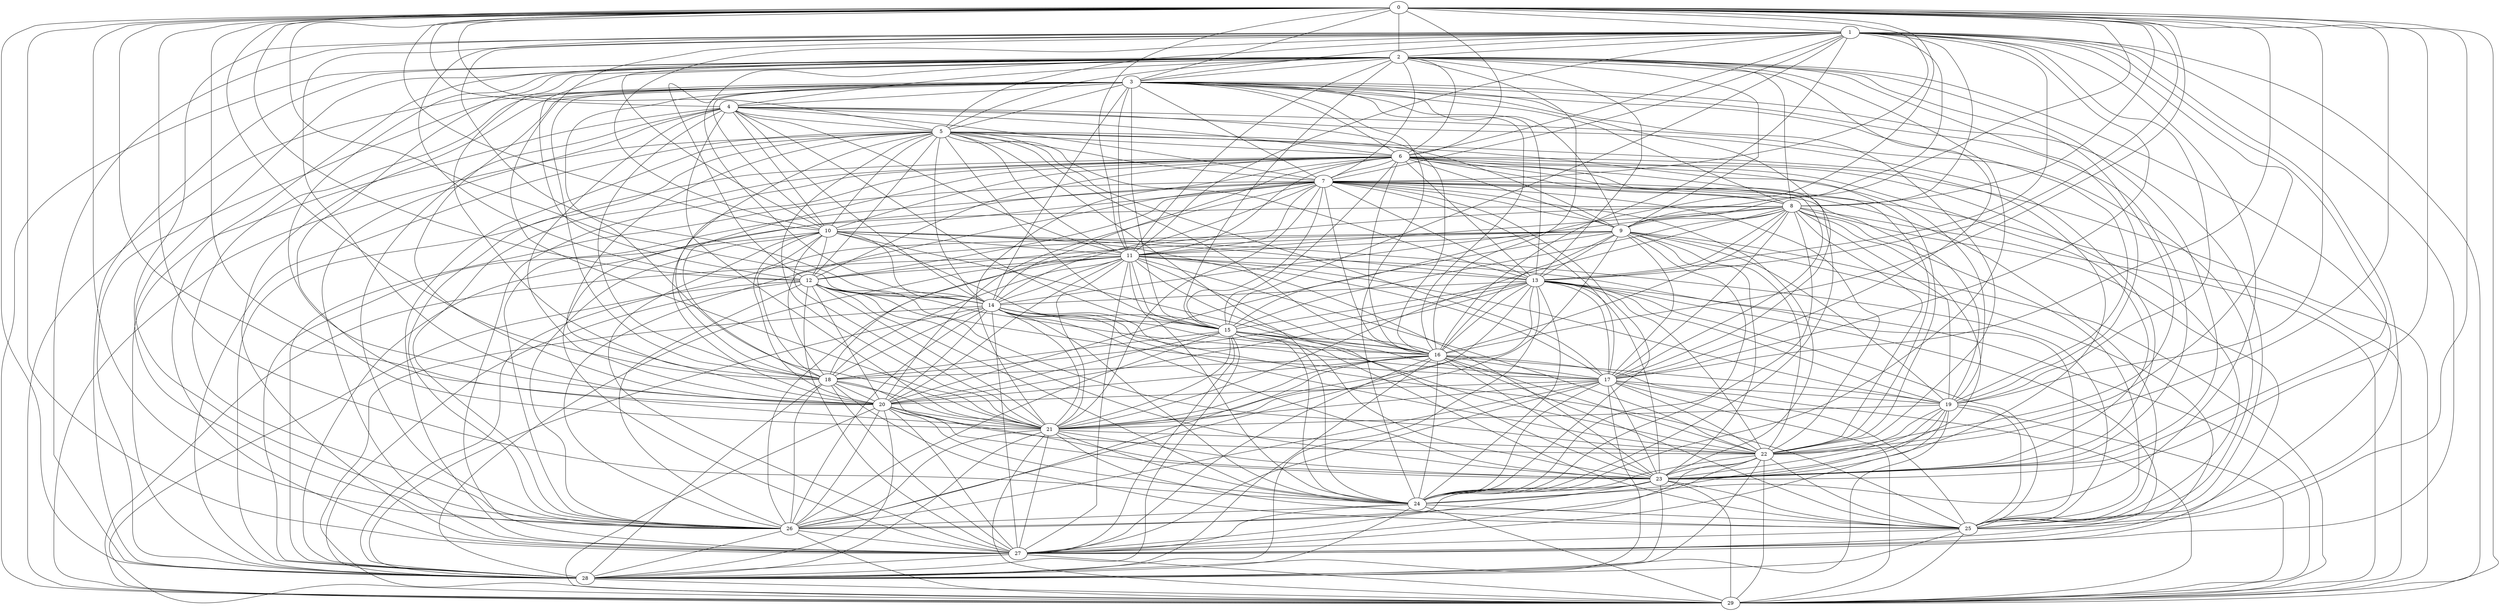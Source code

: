 graph grafoGeografico_30_80  {
0;
1;
2;
3;
4;
5;
6;
7;
8;
9;
10;
11;
12;
13;
14;
15;
16;
17;
18;
19;
20;
21;
22;
23;
24;
25;
26;
27;
28;
29;
0 -- 1;
0 -- 2;
0 -- 3;
0 -- 4;
0 -- 5;
0 -- 6;
0 -- 7;
0 -- 8;
0 -- 9;
0 -- 10;
0 -- 11;
0 -- 12;
0 -- 13;
0 -- 14;
0 -- 15;
0 -- 16;
0 -- 17;
0 -- 18;
0 -- 19;
0 -- 20;
0 -- 21;
0 -- 22;
0 -- 23;
0 -- 24;
0 -- 25;
0 -- 26;
0 -- 27;
0 -- 28;
0 -- 29;
1 -- 2;
1 -- 3;
1 -- 5;
1 -- 6;
1 -- 7;
1 -- 8;
1 -- 9;
1 -- 10;
1 -- 11;
1 -- 12;
1 -- 13;
1 -- 14;
1 -- 15;
1 -- 16;
1 -- 17;
1 -- 19;
1 -- 20;
1 -- 21;
1 -- 22;
1 -- 23;
1 -- 24;
1 -- 25;
1 -- 26;
1 -- 27;
1 -- 28;
1 -- 29;
2 -- 3;
2 -- 4;
2 -- 5;
2 -- 6;
2 -- 7;
2 -- 8;
2 -- 9;
2 -- 10;
2 -- 11;
2 -- 12;
2 -- 13;
2 -- 14;
2 -- 15;
2 -- 16;
2 -- 17;
2 -- 18;
2 -- 19;
2 -- 20;
2 -- 21;
2 -- 22;
2 -- 23;
2 -- 24;
2 -- 25;
2 -- 26;
2 -- 27;
2 -- 28;
2 -- 29;
3 -- 4;
3 -- 5;
3 -- 6;
3 -- 7;
3 -- 8;
3 -- 9;
3 -- 10;
3 -- 11;
3 -- 12;
3 -- 13;
3 -- 14;
3 -- 15;
3 -- 16;
3 -- 17;
3 -- 18;
3 -- 19;
3 -- 20;
3 -- 21;
3 -- 22;
3 -- 23;
3 -- 24;
3 -- 25;
3 -- 26;
3 -- 27;
3 -- 28;
3 -- 29;
4 -- 5;
4 -- 6;
4 -- 7;
4 -- 10;
4 -- 11;
4 -- 14;
4 -- 15;
4 -- 16;
4 -- 18;
4 -- 20;
4 -- 21;
4 -- 23;
4 -- 25;
4 -- 26;
4 -- 27;
4 -- 28;
5 -- 6;
5 -- 7;
5 -- 9;
5 -- 10;
5 -- 11;
5 -- 12;
5 -- 13;
5 -- 14;
5 -- 15;
5 -- 16;
5 -- 17;
5 -- 18;
5 -- 20;
5 -- 21;
5 -- 22;
5 -- 23;
5 -- 24;
5 -- 26;
5 -- 27;
5 -- 28;
5 -- 29;
6 -- 7;
6 -- 8;
6 -- 9;
6 -- 10;
6 -- 11;
6 -- 12;
6 -- 13;
6 -- 14;
6 -- 15;
6 -- 16;
6 -- 17;
6 -- 18;
6 -- 19;
6 -- 20;
6 -- 21;
6 -- 22;
6 -- 23;
6 -- 24;
6 -- 25;
6 -- 26;
6 -- 27;
6 -- 28;
6 -- 29;
7 -- 8;
7 -- 9;
7 -- 10;
7 -- 11;
7 -- 12;
7 -- 13;
7 -- 14;
7 -- 15;
7 -- 16;
7 -- 17;
7 -- 18;
7 -- 19;
7 -- 20;
7 -- 21;
7 -- 22;
7 -- 23;
7 -- 24;
7 -- 25;
7 -- 26;
7 -- 27;
7 -- 28;
7 -- 29;
8 -- 9;
8 -- 11;
8 -- 13;
8 -- 14;
8 -- 15;
8 -- 16;
8 -- 17;
8 -- 18;
8 -- 19;
8 -- 21;
8 -- 22;
8 -- 23;
8 -- 24;
8 -- 25;
8 -- 27;
8 -- 28;
8 -- 29;
9 -- 11;
9 -- 12;
9 -- 13;
9 -- 16;
9 -- 17;
9 -- 19;
9 -- 20;
9 -- 21;
9 -- 22;
9 -- 23;
9 -- 24;
9 -- 26;
9 -- 27;
9 -- 28;
9 -- 29;
10 -- 11;
10 -- 12;
10 -- 13;
10 -- 14;
10 -- 15;
10 -- 16;
10 -- 18;
10 -- 20;
10 -- 21;
10 -- 23;
10 -- 25;
10 -- 26;
10 -- 27;
10 -- 28;
11 -- 12;
11 -- 13;
11 -- 14;
11 -- 15;
11 -- 16;
11 -- 17;
11 -- 18;
11 -- 19;
11 -- 20;
11 -- 21;
11 -- 22;
11 -- 23;
11 -- 24;
11 -- 25;
11 -- 26;
11 -- 27;
11 -- 28;
11 -- 29;
12 -- 14;
12 -- 16;
12 -- 17;
12 -- 20;
12 -- 21;
12 -- 22;
12 -- 23;
12 -- 24;
12 -- 26;
12 -- 27;
12 -- 28;
12 -- 29;
13 -- 14;
13 -- 15;
13 -- 16;
13 -- 17;
13 -- 18;
13 -- 19;
13 -- 20;
13 -- 21;
13 -- 22;
13 -- 23;
13 -- 24;
13 -- 25;
13 -- 26;
13 -- 27;
13 -- 28;
13 -- 29;
14 -- 15;
14 -- 16;
14 -- 17;
14 -- 18;
14 -- 20;
14 -- 21;
14 -- 22;
14 -- 23;
14 -- 24;
14 -- 25;
14 -- 26;
14 -- 27;
14 -- 28;
14 -- 29;
15 -- 16;
15 -- 17;
15 -- 18;
15 -- 20;
15 -- 21;
15 -- 22;
15 -- 23;
15 -- 24;
15 -- 25;
15 -- 26;
15 -- 27;
15 -- 28;
16 -- 17;
16 -- 18;
16 -- 19;
16 -- 20;
16 -- 21;
16 -- 22;
16 -- 23;
16 -- 24;
16 -- 25;
16 -- 26;
16 -- 27;
16 -- 28;
16 -- 29;
17 -- 19;
17 -- 20;
17 -- 21;
17 -- 22;
17 -- 23;
17 -- 24;
17 -- 25;
17 -- 26;
17 -- 27;
17 -- 28;
17 -- 29;
18 -- 20;
18 -- 21;
18 -- 23;
18 -- 25;
18 -- 26;
18 -- 27;
18 -- 28;
19 -- 21;
19 -- 22;
19 -- 23;
19 -- 24;
19 -- 25;
19 -- 27;
19 -- 28;
19 -- 29;
20 -- 21;
20 -- 22;
20 -- 23;
20 -- 24;
20 -- 26;
20 -- 27;
20 -- 28;
20 -- 29;
21 -- 22;
21 -- 23;
21 -- 24;
21 -- 25;
21 -- 26;
21 -- 27;
21 -- 28;
21 -- 29;
22 -- 23;
22 -- 24;
22 -- 25;
22 -- 26;
22 -- 27;
22 -- 28;
22 -- 29;
23 -- 24;
23 -- 25;
23 -- 26;
23 -- 27;
23 -- 28;
23 -- 29;
24 -- 25;
24 -- 26;
24 -- 27;
24 -- 28;
24 -- 29;
25 -- 27;
25 -- 28;
25 -- 29;
26 -- 27;
26 -- 28;
26 -- 29;
27 -- 28;
27 -- 29;
28 -- 29;
}